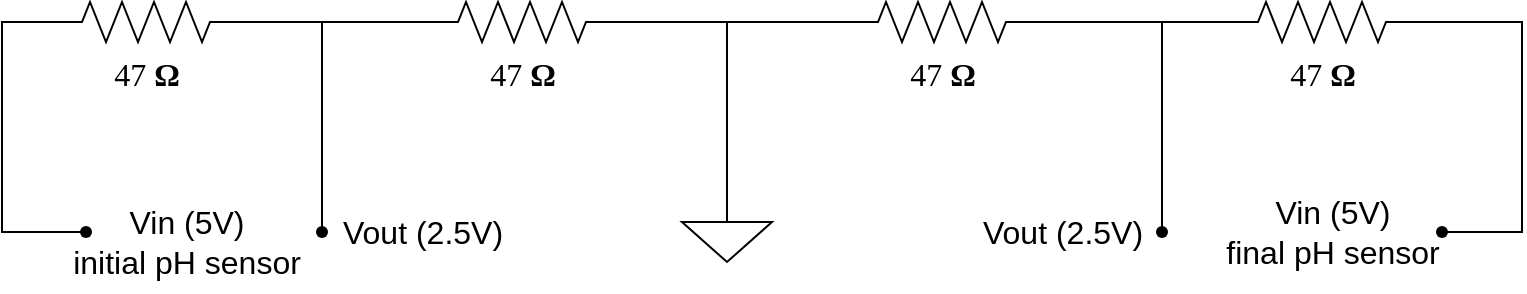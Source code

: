<mxfile version="21.2.8" type="device">
  <diagram name="Page-1" id="7e0a89b8-554c-2b80-1dc8-d5c74ca68de4">
    <mxGraphModel dx="875" dy="518" grid="1" gridSize="10" guides="1" tooltips="1" connect="1" arrows="1" fold="1" page="1" pageScale="1" pageWidth="1100" pageHeight="850" background="none" math="0" shadow="0">
      <root>
        <mxCell id="0" />
        <mxCell id="1" parent="0" />
        <mxCell id="wKgUK0UTeyyjZvhtWHKd-3" style="edgeStyle=orthogonalEdgeStyle;rounded=0;orthogonalLoop=1;jettySize=auto;html=1;entryX=0;entryY=0.5;entryDx=0;entryDy=0;entryPerimeter=0;endArrow=none;endFill=0;fontSize=16;" edge="1" parent="1" source="wKgUK0UTeyyjZvhtWHKd-9" target="wKgUK0UTeyyjZvhtWHKd-2">
          <mxGeometry relative="1" as="geometry">
            <mxPoint x="212.0" y="520" as="sourcePoint" />
            <Array as="points">
              <mxPoint x="240" y="520" />
              <mxPoint x="240" y="415" />
            </Array>
          </mxGeometry>
        </mxCell>
        <mxCell id="wKgUK0UTeyyjZvhtWHKd-5" style="edgeStyle=orthogonalEdgeStyle;rounded=0;orthogonalLoop=1;jettySize=auto;html=1;endArrow=none;endFill=0;fontSize=16;" edge="1" parent="1" source="wKgUK0UTeyyjZvhtWHKd-2" target="wKgUK0UTeyyjZvhtWHKd-4">
          <mxGeometry relative="1" as="geometry" />
        </mxCell>
        <mxCell id="wKgUK0UTeyyjZvhtWHKd-7" style="edgeStyle=orthogonalEdgeStyle;rounded=0;orthogonalLoop=1;jettySize=auto;html=1;endArrow=none;endFill=0;fontSize=16;" edge="1" parent="1" source="wKgUK0UTeyyjZvhtWHKd-2" target="wKgUK0UTeyyjZvhtWHKd-15">
          <mxGeometry relative="1" as="geometry">
            <mxPoint x="399.5" y="550" as="targetPoint" />
          </mxGeometry>
        </mxCell>
        <mxCell id="wKgUK0UTeyyjZvhtWHKd-2" value="47&amp;nbsp;&lt;b style=&quot;font-size: 16px;&quot;&gt;Ω&lt;/b&gt;" style="verticalLabelPosition=bottom;shadow=0;align=center;html=1;verticalAlign=top;strokeWidth=1;shape=mxgraph.electrical.resistors.resistor_2;rounded=1;comic=0;labelBackgroundColor=none;fontFamily=Verdana;fontSize=16;" vertex="1" parent="1">
          <mxGeometry x="262" y="405" width="100" height="20" as="geometry" />
        </mxCell>
        <mxCell id="wKgUK0UTeyyjZvhtWHKd-11" style="edgeStyle=orthogonalEdgeStyle;rounded=0;orthogonalLoop=1;jettySize=auto;html=1;exitX=1;exitY=0.5;exitDx=0;exitDy=0;exitPerimeter=0;endArrow=none;endFill=0;entryX=0.5;entryY=0;entryDx=0;entryDy=0;entryPerimeter=0;fontSize=16;" edge="1" parent="1" source="wKgUK0UTeyyjZvhtWHKd-4" target="wKgUK0UTeyyjZvhtWHKd-16">
          <mxGeometry relative="1" as="geometry">
            <mxPoint x="630" y="480" as="targetPoint" />
          </mxGeometry>
        </mxCell>
        <mxCell id="wKgUK0UTeyyjZvhtWHKd-4" value="47&amp;nbsp;&lt;b style=&quot;font-size: 16px;&quot;&gt;Ω&lt;/b&gt;" style="verticalLabelPosition=bottom;shadow=0;align=center;html=1;verticalAlign=top;strokeWidth=1;shape=mxgraph.electrical.resistors.resistor_2;rounded=1;comic=0;labelBackgroundColor=none;fontFamily=Verdana;fontSize=16;" vertex="1" parent="1">
          <mxGeometry x="450" y="405" width="100" height="20" as="geometry" />
        </mxCell>
        <mxCell id="wKgUK0UTeyyjZvhtWHKd-9" value="" style="shape=waypoint;sketch=0;fillStyle=solid;size=6;pointerEvents=1;points=[];fillColor=none;resizable=0;rotatable=0;perimeter=centerPerimeter;snapToPoint=1;verticalAlign=middle;spacingBottom=0;spacingTop=0;fontFamily=Verdana;fontSize=16;labelPosition=center;verticalLabelPosition=middle;align=left;spacingRight=0;spacingLeft=6;" vertex="1" parent="1">
          <mxGeometry x="262" y="500" width="40" height="40" as="geometry" />
        </mxCell>
        <mxCell id="wKgUK0UTeyyjZvhtWHKd-15" value="" style="shape=waypoint;sketch=0;fillStyle=solid;size=6;pointerEvents=1;points=[];fillColor=none;resizable=0;rotatable=0;perimeter=centerPerimeter;snapToPoint=1;verticalAlign=top;spacingBottom=0;spacingTop=-5;fontFamily=Verdana;fontSize=16;" vertex="1" parent="1">
          <mxGeometry x="380" y="500" width="40" height="40" as="geometry" />
        </mxCell>
        <mxCell id="wKgUK0UTeyyjZvhtWHKd-16" value="" style="pointerEvents=1;verticalLabelPosition=bottom;shadow=0;align=center;html=1;verticalAlign=top;shape=mxgraph.electrical.signal_sources.signal_ground;fontSize=16;" vertex="1" parent="1">
          <mxGeometry x="580" y="505" width="45" height="30" as="geometry" />
        </mxCell>
        <mxCell id="wKgUK0UTeyyjZvhtWHKd-17" value="Vin (5V)&lt;br style=&quot;font-size: 16px;&quot;&gt;initial pH sensor" style="text;html=1;align=center;verticalAlign=middle;resizable=0;points=[];autosize=1;strokeColor=none;fillColor=none;fontSize=16;" vertex="1" parent="1">
          <mxGeometry x="262" y="500" width="140" height="50" as="geometry" />
        </mxCell>
        <mxCell id="wKgUK0UTeyyjZvhtWHKd-18" value="Vout (2.5V)" style="text;html=1;align=center;verticalAlign=middle;resizable=0;points=[];autosize=1;strokeColor=none;fillColor=none;fontSize=16;" vertex="1" parent="1">
          <mxGeometry x="400" y="505" width="100" height="30" as="geometry" />
        </mxCell>
        <mxCell id="wKgUK0UTeyyjZvhtWHKd-31" style="edgeStyle=orthogonalEdgeStyle;rounded=0;orthogonalLoop=1;jettySize=auto;html=1;endArrow=none;endFill=0;fontSize=16;" edge="1" parent="1" source="wKgUK0UTeyyjZvhtWHKd-25" target="wKgUK0UTeyyjZvhtWHKd-16">
          <mxGeometry relative="1" as="geometry" />
        </mxCell>
        <mxCell id="wKgUK0UTeyyjZvhtWHKd-40" style="edgeStyle=orthogonalEdgeStyle;rounded=0;orthogonalLoop=1;jettySize=auto;html=1;entryX=0;entryY=0.5;entryDx=0;entryDy=0;entryPerimeter=0;endArrow=none;endFill=0;fontSize=16;" edge="1" parent="1" source="wKgUK0UTeyyjZvhtWHKd-25" target="wKgUK0UTeyyjZvhtWHKd-34">
          <mxGeometry relative="1" as="geometry" />
        </mxCell>
        <mxCell id="wKgUK0UTeyyjZvhtWHKd-25" value="47&amp;nbsp;&lt;b style=&quot;font-size: 16px;&quot;&gt;Ω&lt;/b&gt;" style="verticalLabelPosition=bottom;shadow=0;align=center;html=1;verticalAlign=top;strokeWidth=1;shape=mxgraph.electrical.resistors.resistor_2;rounded=1;comic=0;labelBackgroundColor=none;fontFamily=Verdana;fontSize=16;" vertex="1" parent="1">
          <mxGeometry x="660" y="405" width="100" height="20" as="geometry" />
        </mxCell>
        <mxCell id="wKgUK0UTeyyjZvhtWHKd-37" style="edgeStyle=orthogonalEdgeStyle;rounded=0;orthogonalLoop=1;jettySize=auto;html=1;exitX=0;exitY=0.5;exitDx=0;exitDy=0;exitPerimeter=0;endArrow=none;endFill=0;entryX=0.536;entryY=-0.075;entryDx=0;entryDy=0;entryPerimeter=0;fontSize=16;" edge="1" parent="1" source="wKgUK0UTeyyjZvhtWHKd-34" target="wKgUK0UTeyyjZvhtWHKd-41">
          <mxGeometry relative="1" as="geometry">
            <Array as="points">
              <mxPoint x="820" y="415" />
            </Array>
          </mxGeometry>
        </mxCell>
        <mxCell id="wKgUK0UTeyyjZvhtWHKd-39" style="edgeStyle=orthogonalEdgeStyle;rounded=0;orthogonalLoop=1;jettySize=auto;html=1;exitX=1;exitY=0.5;exitDx=0;exitDy=0;exitPerimeter=0;endArrow=none;endFill=0;entryX=0.65;entryY=0.446;entryDx=0;entryDy=0;entryPerimeter=0;fontSize=16;" edge="1" parent="1" source="wKgUK0UTeyyjZvhtWHKd-34" target="wKgUK0UTeyyjZvhtWHKd-42">
          <mxGeometry relative="1" as="geometry">
            <Array as="points">
              <mxPoint x="1000" y="415" />
              <mxPoint x="1000" y="520" />
            </Array>
          </mxGeometry>
        </mxCell>
        <mxCell id="wKgUK0UTeyyjZvhtWHKd-34" value="47&amp;nbsp;&lt;b style=&quot;font-size: 16px;&quot;&gt;Ω&lt;/b&gt;" style="verticalLabelPosition=bottom;shadow=0;align=center;html=1;verticalAlign=top;strokeWidth=1;shape=mxgraph.electrical.resistors.resistor_2;rounded=1;comic=0;labelBackgroundColor=none;fontFamily=Verdana;fontSize=16;" vertex="1" parent="1">
          <mxGeometry x="850" y="405" width="100" height="20" as="geometry" />
        </mxCell>
        <mxCell id="wKgUK0UTeyyjZvhtWHKd-35" value="Vout (2.5V)" style="text;html=1;align=center;verticalAlign=middle;resizable=0;points=[];autosize=1;strokeColor=none;fillColor=none;fontSize=16;" vertex="1" parent="1">
          <mxGeometry x="720" y="505" width="100" height="30" as="geometry" />
        </mxCell>
        <mxCell id="wKgUK0UTeyyjZvhtWHKd-41" value="" style="shape=waypoint;sketch=0;fillStyle=solid;size=6;pointerEvents=1;points=[];fillColor=none;resizable=0;rotatable=0;perimeter=centerPerimeter;snapToPoint=1;verticalAlign=top;spacingBottom=0;spacingTop=-5;fontFamily=Verdana;fontSize=16;" vertex="1" parent="1">
          <mxGeometry x="800" y="500" width="40" height="40" as="geometry" />
        </mxCell>
        <mxCell id="wKgUK0UTeyyjZvhtWHKd-42" value="" style="shape=waypoint;sketch=0;fillStyle=solid;size=6;pointerEvents=1;points=[];fillColor=none;resizable=0;rotatable=0;perimeter=centerPerimeter;snapToPoint=1;verticalAlign=top;spacingBottom=0;spacingTop=-5;fontFamily=Verdana;fontSize=16;" vertex="1" parent="1">
          <mxGeometry x="940" y="500" width="40" height="40" as="geometry" />
        </mxCell>
        <mxCell id="wKgUK0UTeyyjZvhtWHKd-47" value="Vin (5V)&lt;br style=&quot;font-size: 16px;&quot;&gt;final pH sensor" style="text;html=1;align=center;verticalAlign=middle;resizable=0;points=[];autosize=1;strokeColor=none;fillColor=none;fontSize=16;" vertex="1" parent="1">
          <mxGeometry x="840" y="495" width="130" height="50" as="geometry" />
        </mxCell>
      </root>
    </mxGraphModel>
  </diagram>
</mxfile>
